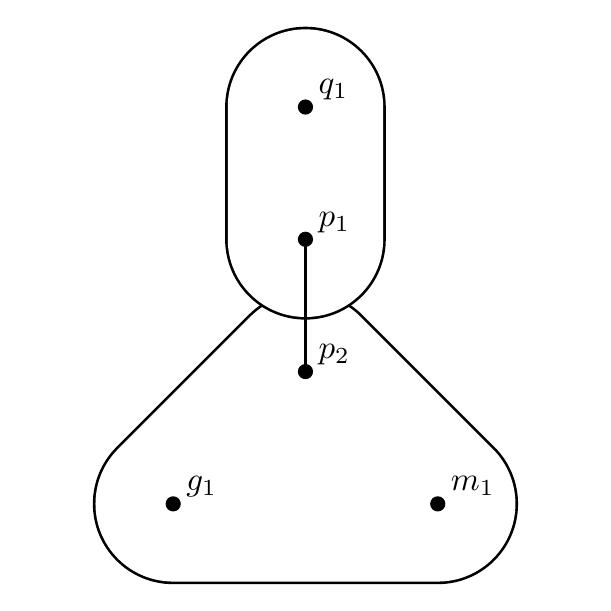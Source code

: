 \begin{pgfpicture}
  \pgfpathrectangle{\pgfpointorigin}{\pgfqpoint{200.0bp}{200.0bp}}
  \pgfusepath{use as bounding box}
  \begin{pgfscope}
    \definecolor{fc}{rgb}{0.0,0.0,0.0}
    \pgfsetfillcolor{fc}
    \pgfsetlinewidth{0.698bp}
    \definecolor{sc}{rgb}{0.0,0.0,0.0}
    \pgfsetstrokecolor{sc}
    \pgfsetmiterjoin
    \pgfsetbuttcap
    \pgfpathqmoveto{120.203bp}{96.394bp}
    \pgfpathqcurveto{109.045bp}{107.551bp}{90.955bp}{107.551bp}{79.797bp}{96.394bp}
    \pgfpathqcurveto{68.639bp}{85.236bp}{68.639bp}{67.145bp}{79.797bp}{55.987bp}
    \pgfpathqlineto{127.416bp}{8.368bp}
    \pgfpathqcurveto{138.574bp}{-2.789bp}{156.664bp}{-2.789bp}{167.822bp}{8.368bp}
    \pgfpathqcurveto{178.98bp}{19.526bp}{178.98bp}{37.617bp}{167.822bp}{48.775bp}
    \pgfpathqcurveto{162.464bp}{54.133bp}{155.197bp}{57.143bp}{147.619bp}{57.143bp}
    \pgfpathqlineto{52.381bp}{57.143bp}
    \pgfpathqcurveto{36.601bp}{57.143bp}{23.809bp}{44.351bp}{23.809bp}{28.571bp}
    \pgfpathqcurveto{23.809bp}{12.792bp}{36.601bp}{-0.0bp}{52.381bp}{-0.0bp}
    \pgfpathqcurveto{59.959bp}{-0.0bp}{67.226bp}{3.01bp}{72.584bp}{8.368bp}
    \pgfpathqlineto{120.203bp}{55.987bp}
    \pgfpathqcurveto{131.361bp}{67.145bp}{131.361bp}{85.236bp}{120.203bp}{96.394bp}
    \pgfpathqcurveto{109.045bp}{107.551bp}{90.955bp}{107.551bp}{79.797bp}{96.394bp}
    \pgfpathqlineto{32.178bp}{48.775bp}
    \pgfpathqcurveto{21.02bp}{37.617bp}{21.02bp}{19.526bp}{32.178bp}{8.368bp}
    \pgfpathqcurveto{37.536bp}{3.01bp}{44.803bp}{0.0bp}{52.381bp}{-0.0bp}
    \pgfpathqlineto{147.619bp}{-0.0bp}
    \pgfpathqcurveto{163.399bp}{-0.0bp}{176.19bp}{12.792bp}{176.19bp}{28.571bp}
    \pgfpathqcurveto{176.19bp}{36.149bp}{173.18bp}{43.416bp}{167.822bp}{48.775bp}
    \pgfpathqlineto{120.203bp}{96.394bp}
    \pgfpathclose
    \pgfusepathqfillstroke
  \end{pgfscope}
  \begin{pgfscope}
    \definecolor{fc}{rgb}{1.0,1.0,1.0}
    \pgfsetfillcolor{fc}
    \pgfsetlinewidth{0.698bp}
    \definecolor{sc}{rgb}{1.0,1.0,1.0}
    \pgfsetstrokecolor{sc}
    \pgfsetmiterjoin
    \pgfsetbuttcap
    \pgfpathqmoveto{119.53bp}{95.72bp}
    \pgfpathqcurveto{108.744bp}{106.506bp}{91.256bp}{106.506bp}{80.47bp}{95.72bp}
    \pgfpathqcurveto{69.684bp}{84.934bp}{69.684bp}{67.447bp}{80.47bp}{56.661bp}
    \pgfpathqlineto{128.089bp}{9.042bp}
    \pgfpathqcurveto{138.875bp}{-1.744bp}{156.363bp}{-1.744bp}{167.149bp}{9.042bp}
    \pgfpathqcurveto{177.935bp}{19.828bp}{177.935bp}{37.315bp}{167.149bp}{48.101bp}
    \pgfpathqcurveto{161.969bp}{53.281bp}{154.944bp}{56.191bp}{147.619bp}{56.191bp}
    \pgfpathqlineto{52.381bp}{56.191bp}
    \pgfpathqcurveto{37.127bp}{56.191bp}{24.762bp}{43.825bp}{24.762bp}{28.571bp}
    \pgfpathqcurveto{24.762bp}{13.318bp}{37.127bp}{0.952bp}{52.381bp}{0.952bp}
    \pgfpathqcurveto{59.706bp}{0.952bp}{66.731bp}{3.862bp}{71.911bp}{9.042bp}
    \pgfpathqlineto{119.53bp}{56.661bp}
    \pgfpathqcurveto{130.315bp}{67.447bp}{130.315bp}{84.934bp}{119.53bp}{95.72bp}
    \pgfpathqcurveto{108.744bp}{106.506bp}{91.256bp}{106.506bp}{80.47bp}{95.72bp}
    \pgfpathqlineto{32.851bp}{48.101bp}
    \pgfpathqcurveto{22.065bp}{37.315bp}{22.065bp}{19.828bp}{32.851bp}{9.042bp}
    \pgfpathqcurveto{38.031bp}{3.862bp}{45.056bp}{0.952bp}{52.381bp}{0.952bp}
    \pgfpathqlineto{147.619bp}{0.952bp}
    \pgfpathqcurveto{162.873bp}{0.952bp}{175.238bp}{13.318bp}{175.238bp}{28.571bp}
    \pgfpathqcurveto{175.238bp}{35.897bp}{172.328bp}{42.922bp}{167.149bp}{48.101bp}
    \pgfpathqlineto{119.53bp}{95.72bp}
    \pgfpathclose
    \pgfusepathqfillstroke
  \end{pgfscope}
  \begin{pgfscope}
    \definecolor{fc}{rgb}{0.0,0.0,0.0}
    \pgfsetfillcolor{fc}
    \pgfsetlinewidth{0.698bp}
    \definecolor{sc}{rgb}{0.0,0.0,0.0}
    \pgfsetstrokecolor{sc}
    \pgfsetmiterjoin
    \pgfsetbuttcap
    \pgfpathqmoveto{128.571bp}{171.429bp}
    \pgfpathqcurveto{128.571bp}{187.208bp}{115.78bp}{200.0bp}{100.0bp}{200.0bp}
    \pgfpathqcurveto{84.22bp}{200.0bp}{71.429bp}{187.208bp}{71.429bp}{171.429bp}
    \pgfpathqlineto{71.429bp}{123.809bp}
    \pgfpathqcurveto{71.429bp}{108.03bp}{84.22bp}{95.238bp}{100.0bp}{95.238bp}
    \pgfpathqcurveto{115.78bp}{95.238bp}{128.571bp}{108.03bp}{128.571bp}{123.809bp}
    \pgfpathqlineto{128.571bp}{171.429bp}
    \pgfpathqcurveto{128.571bp}{187.208bp}{115.78bp}{200.0bp}{100.0bp}{200.0bp}
    \pgfpathqcurveto{84.22bp}{200.0bp}{71.429bp}{187.208bp}{71.429bp}{171.429bp}
    \pgfpathqlineto{71.429bp}{123.809bp}
    \pgfpathqcurveto{71.429bp}{108.03bp}{84.22bp}{95.238bp}{100.0bp}{95.238bp}
    \pgfpathqcurveto{115.78bp}{95.238bp}{128.571bp}{108.03bp}{128.571bp}{123.809bp}
    \pgfpathqlineto{128.571bp}{171.429bp}
    \pgfpathclose
    \pgfusepathqfillstroke
  \end{pgfscope}
  \begin{pgfscope}
    \definecolor{fc}{rgb}{1.0,1.0,1.0}
    \pgfsetfillcolor{fc}
    \pgfsetlinewidth{0.698bp}
    \definecolor{sc}{rgb}{1.0,1.0,1.0}
    \pgfsetstrokecolor{sc}
    \pgfsetmiterjoin
    \pgfsetbuttcap
    \pgfpathqmoveto{127.619bp}{171.429bp}
    \pgfpathqcurveto{127.619bp}{186.682bp}{115.254bp}{199.048bp}{100.0bp}{199.048bp}
    \pgfpathqcurveto{84.746bp}{199.048bp}{72.381bp}{186.682bp}{72.381bp}{171.429bp}
    \pgfpathqlineto{72.381bp}{123.809bp}
    \pgfpathqcurveto{72.381bp}{108.556bp}{84.746bp}{96.191bp}{100.0bp}{96.191bp}
    \pgfpathqcurveto{115.254bp}{96.191bp}{127.619bp}{108.556bp}{127.619bp}{123.809bp}
    \pgfpathqlineto{127.619bp}{171.429bp}
    \pgfpathqcurveto{127.619bp}{186.682bp}{115.254bp}{199.048bp}{100.0bp}{199.048bp}
    \pgfpathqcurveto{84.746bp}{199.048bp}{72.381bp}{186.682bp}{72.381bp}{171.429bp}
    \pgfpathqlineto{72.381bp}{123.809bp}
    \pgfpathqcurveto{72.381bp}{108.556bp}{84.746bp}{96.191bp}{100.0bp}{96.191bp}
    \pgfpathqcurveto{115.254bp}{96.191bp}{127.619bp}{108.556bp}{127.619bp}{123.809bp}
    \pgfpathqlineto{127.619bp}{171.429bp}
    \pgfpathclose
    \pgfusepathqfillstroke
  \end{pgfscope}
  \begin{pgfscope}
    \definecolor{fc}{rgb}{0.0,0.0,0.0}
    \pgfsetfillcolor{fc}
    \pgftransformcm{1.0}{0.0}{0.0}{1.0}{\pgfqpoint{152.381bp}{33.333bp}}
    \pgftransformscale{1.19}
    \pgftext[base,left]{$m_1$}
  \end{pgfscope}
  \begin{pgfscope}
    \definecolor{fc}{rgb}{0.0,0.0,0.0}
    \pgfsetfillcolor{fc}
    \pgfsetlinewidth{0.698bp}
    \definecolor{sc}{rgb}{0.0,0.0,0.0}
    \pgfsetstrokecolor{sc}
    \pgfsetmiterjoin
    \pgfsetbuttcap
    \pgfpathqmoveto{150.0bp}{28.571bp}
    \pgfpathqcurveto{150.0bp}{29.886bp}{148.934bp}{30.952bp}{147.619bp}{30.952bp}
    \pgfpathqcurveto{146.304bp}{30.952bp}{145.238bp}{29.886bp}{145.238bp}{28.571bp}
    \pgfpathqcurveto{145.238bp}{27.256bp}{146.304bp}{26.191bp}{147.619bp}{26.191bp}
    \pgfpathqcurveto{148.934bp}{26.191bp}{150.0bp}{27.256bp}{150.0bp}{28.571bp}
    \pgfpathclose
    \pgfusepathqfillstroke
  \end{pgfscope}
  \begin{pgfscope}
    \definecolor{fc}{rgb}{0.0,0.0,0.0}
    \pgfsetfillcolor{fc}
    \pgftransformcm{1.0}{0.0}{0.0}{1.0}{\pgfqpoint{57.143bp}{33.333bp}}
    \pgftransformscale{1.19}
    \pgftext[base,left]{$g_1$}
  \end{pgfscope}
  \begin{pgfscope}
    \definecolor{fc}{rgb}{0.0,0.0,0.0}
    \pgfsetfillcolor{fc}
    \pgfsetlinewidth{0.698bp}
    \definecolor{sc}{rgb}{0.0,0.0,0.0}
    \pgfsetstrokecolor{sc}
    \pgfsetmiterjoin
    \pgfsetbuttcap
    \pgfpathqmoveto{54.762bp}{28.571bp}
    \pgfpathqcurveto{54.762bp}{29.886bp}{53.696bp}{30.952bp}{52.381bp}{30.952bp}
    \pgfpathqcurveto{51.066bp}{30.952bp}{50.0bp}{29.886bp}{50.0bp}{28.571bp}
    \pgfpathqcurveto{50.0bp}{27.256bp}{51.066bp}{26.191bp}{52.381bp}{26.191bp}
    \pgfpathqcurveto{53.696bp}{26.191bp}{54.762bp}{27.256bp}{54.762bp}{28.571bp}
    \pgfpathclose
    \pgfusepathqfillstroke
  \end{pgfscope}
  \begin{pgfscope}
    \definecolor{fc}{rgb}{0.0,0.0,0.0}
    \pgfsetfillcolor{fc}
    \pgftransformcm{1.0}{0.0}{0.0}{1.0}{\pgfqpoint{104.762bp}{80.952bp}}
    \pgftransformscale{1.19}
    \pgftext[base,left]{$p_2$}
  \end{pgfscope}
  \begin{pgfscope}
    \definecolor{fc}{rgb}{0.0,0.0,0.0}
    \pgfsetfillcolor{fc}
    \pgfsetlinewidth{0.698bp}
    \definecolor{sc}{rgb}{0.0,0.0,0.0}
    \pgfsetstrokecolor{sc}
    \pgfsetmiterjoin
    \pgfsetbuttcap
    \pgfpathqmoveto{102.381bp}{76.191bp}
    \pgfpathqcurveto{102.381bp}{77.505bp}{101.315bp}{78.571bp}{100.0bp}{78.571bp}
    \pgfpathqcurveto{98.685bp}{78.571bp}{97.619bp}{77.505bp}{97.619bp}{76.191bp}
    \pgfpathqcurveto{97.619bp}{74.876bp}{98.685bp}{73.809bp}{100.0bp}{73.809bp}
    \pgfpathqcurveto{101.315bp}{73.809bp}{102.381bp}{74.876bp}{102.381bp}{76.191bp}
    \pgfpathclose
    \pgfusepathqfillstroke
  \end{pgfscope}
  \begin{pgfscope}
    \definecolor{fc}{rgb}{0.0,0.0,0.0}
    \pgfsetfillcolor{fc}
    \pgftransformcm{1.0}{0.0}{0.0}{1.0}{\pgfqpoint{104.762bp}{128.571bp}}
    \pgftransformscale{1.19}
    \pgftext[base,left]{$p_1$}
  \end{pgfscope}
  \begin{pgfscope}
    \definecolor{fc}{rgb}{0.0,0.0,0.0}
    \pgfsetfillcolor{fc}
    \pgfsetlinewidth{0.698bp}
    \definecolor{sc}{rgb}{0.0,0.0,0.0}
    \pgfsetstrokecolor{sc}
    \pgfsetmiterjoin
    \pgfsetbuttcap
    \pgfpathqmoveto{102.381bp}{123.809bp}
    \pgfpathqcurveto{102.381bp}{125.124bp}{101.315bp}{126.191bp}{100.0bp}{126.191bp}
    \pgfpathqcurveto{98.685bp}{126.191bp}{97.619bp}{125.124bp}{97.619bp}{123.809bp}
    \pgfpathqcurveto{97.619bp}{122.495bp}{98.685bp}{121.429bp}{100.0bp}{121.429bp}
    \pgfpathqcurveto{101.315bp}{121.429bp}{102.381bp}{122.495bp}{102.381bp}{123.809bp}
    \pgfpathclose
    \pgfusepathqfillstroke
  \end{pgfscope}
  \begin{pgfscope}
    \pgfsetlinewidth{1.309bp}
    \definecolor{sc}{rgb}{0.0,0.0,0.0}
    \pgfsetstrokecolor{sc}
    \pgfsetmiterjoin
    \pgfsetbuttcap
    \pgfpathqmoveto{100.0bp}{123.809bp}
    \pgfpathqlineto{100.0bp}{76.191bp}
    \pgfusepathqstroke
  \end{pgfscope}
  \begin{pgfscope}
    \definecolor{fc}{rgb}{0.0,0.0,0.0}
    \pgfsetfillcolor{fc}
    \pgfusepathqfill
  \end{pgfscope}
  \begin{pgfscope}
    \definecolor{fc}{rgb}{0.0,0.0,0.0}
    \pgfsetfillcolor{fc}
    \pgfusepathqfill
  \end{pgfscope}
  \begin{pgfscope}
    \definecolor{fc}{rgb}{0.0,0.0,0.0}
    \pgfsetfillcolor{fc}
    \pgfusepathqfill
  \end{pgfscope}
  \begin{pgfscope}
    \definecolor{fc}{rgb}{0.0,0.0,0.0}
    \pgfsetfillcolor{fc}
    \pgfusepathqfill
  \end{pgfscope}
  \begin{pgfscope}
    \definecolor{fc}{rgb}{0.0,0.0,0.0}
    \pgfsetfillcolor{fc}
    \pgftransformcm{1.0}{0.0}{0.0}{1.0}{\pgfqpoint{104.762bp}{176.19bp}}
    \pgftransformscale{1.19}
    \pgftext[base,left]{$q_1$}
  \end{pgfscope}
  \begin{pgfscope}
    \definecolor{fc}{rgb}{0.0,0.0,0.0}
    \pgfsetfillcolor{fc}
    \pgfsetlinewidth{0.698bp}
    \definecolor{sc}{rgb}{0.0,0.0,0.0}
    \pgfsetstrokecolor{sc}
    \pgfsetmiterjoin
    \pgfsetbuttcap
    \pgfpathqmoveto{102.381bp}{171.429bp}
    \pgfpathqcurveto{102.381bp}{172.744bp}{101.315bp}{173.81bp}{100.0bp}{173.81bp}
    \pgfpathqcurveto{98.685bp}{173.81bp}{97.619bp}{172.744bp}{97.619bp}{171.429bp}
    \pgfpathqcurveto{97.619bp}{170.114bp}{98.685bp}{169.048bp}{100.0bp}{169.048bp}
    \pgfpathqcurveto{101.315bp}{169.048bp}{102.381bp}{170.114bp}{102.381bp}{171.429bp}
    \pgfpathclose
    \pgfusepathqfillstroke
  \end{pgfscope}
\end{pgfpicture}
